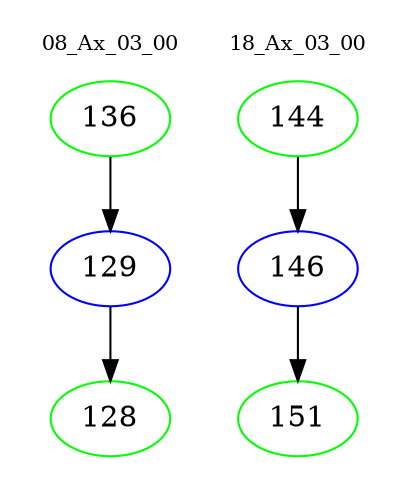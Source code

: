 digraph{
subgraph cluster_0 {
color = white
label = "08_Ax_03_00";
fontsize=10;
T0_136 [label="136", color="green"]
T0_136 -> T0_129 [color="black"]
T0_129 [label="129", color="blue"]
T0_129 -> T0_128 [color="black"]
T0_128 [label="128", color="green"]
}
subgraph cluster_1 {
color = white
label = "18_Ax_03_00";
fontsize=10;
T1_144 [label="144", color="green"]
T1_144 -> T1_146 [color="black"]
T1_146 [label="146", color="blue"]
T1_146 -> T1_151 [color="black"]
T1_151 [label="151", color="green"]
}
}
